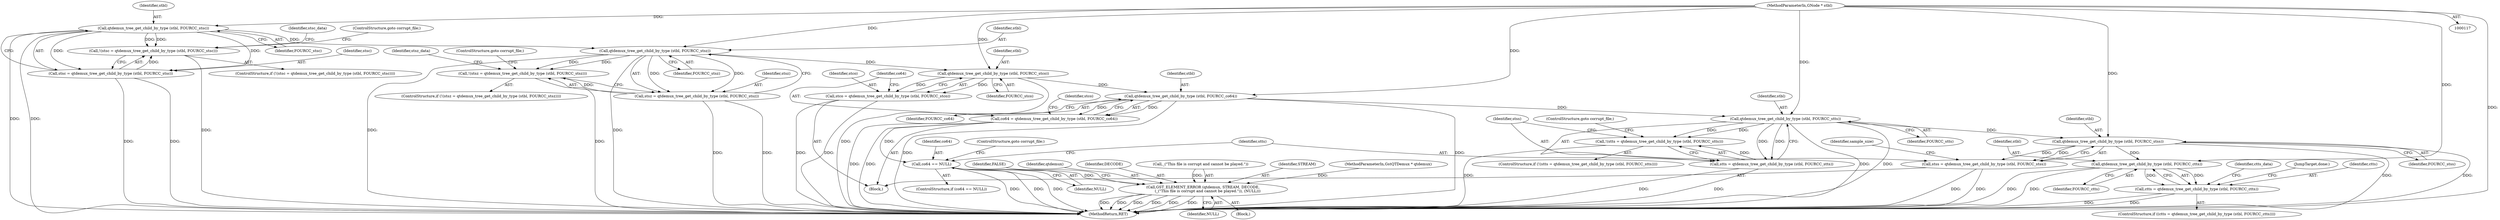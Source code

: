 digraph "0_gstreamer_bdc20b9baf13564d9a061343416395f8f9a92b53@pointer" {
"1000120" [label="(MethodParameterIn,GNode * stbl)"];
"1000149" [label="(Call,qtdemux_tree_get_child_by_type (stbl, FOURCC_stsc))"];
"1000146" [label="(Call,!(stsc = qtdemux_tree_get_child_by_type (stbl, FOURCC_stsc)))"];
"1000147" [label="(Call,stsc = qtdemux_tree_get_child_by_type (stbl, FOURCC_stsc))"];
"1000164" [label="(Call,qtdemux_tree_get_child_by_type (stbl, FOURCC_stsz))"];
"1000161" [label="(Call,!(stsz = qtdemux_tree_get_child_by_type (stbl, FOURCC_stsz)))"];
"1000162" [label="(Call,stsz = qtdemux_tree_get_child_by_type (stbl, FOURCC_stsz))"];
"1000177" [label="(Call,qtdemux_tree_get_child_by_type (stbl, FOURCC_stco))"];
"1000175" [label="(Call,stco = qtdemux_tree_get_child_by_type (stbl, FOURCC_stco))"];
"1000182" [label="(Call,qtdemux_tree_get_child_by_type (stbl, FOURCC_co64))"];
"1000180" [label="(Call,co64 = qtdemux_tree_get_child_by_type (stbl, FOURCC_co64))"];
"1000201" [label="(Call,co64 == NULL)"];
"1001035" [label="(Call,GST_ELEMENT_ERROR (qtdemux, STREAM, DECODE,\n        (_(\"This file is corrupt and cannot be played.\")), (NULL)))"];
"1000209" [label="(Call,qtdemux_tree_get_child_by_type (stbl, FOURCC_stts))"];
"1000206" [label="(Call,!(stts = qtdemux_tree_get_child_by_type (stbl, FOURCC_stts)))"];
"1000207" [label="(Call,stts = qtdemux_tree_get_child_by_type (stbl, FOURCC_stts))"];
"1000215" [label="(Call,qtdemux_tree_get_child_by_type (stbl, FOURCC_stss))"];
"1000213" [label="(Call,stss = qtdemux_tree_get_child_by_type (stbl, FOURCC_stss))"];
"1000943" [label="(Call,qtdemux_tree_get_child_by_type (stbl, FOURCC_ctts))"];
"1000941" [label="(Call,ctts = qtdemux_tree_get_child_by_type (stbl, FOURCC_ctts))"];
"1000949" [label="(Identifier,ctts_data)"];
"1000166" [label="(Identifier,FOURCC_stsz)"];
"1000160" [label="(ControlStructure,if (!(stsz = qtdemux_tree_get_child_by_type (stbl, FOURCC_stsz))))"];
"1000217" [label="(Identifier,FOURCC_stss)"];
"1000219" [label="(Identifier,sample_size)"];
"1000150" [label="(Identifier,stbl)"];
"1000163" [label="(Identifier,stsz)"];
"1000146" [label="(Call,!(stsc = qtdemux_tree_get_child_by_type (stbl, FOURCC_stsc)))"];
"1000202" [label="(Identifier,co64)"];
"1001041" [label="(Identifier,NULL)"];
"1000215" [label="(Call,qtdemux_tree_get_child_by_type (stbl, FOURCC_stss))"];
"1000161" [label="(Call,!(stsz = qtdemux_tree_get_child_by_type (stbl, FOURCC_stsz)))"];
"1001034" [label="(Block,)"];
"1000175" [label="(Call,stco = qtdemux_tree_get_child_by_type (stbl, FOURCC_stco))"];
"1000201" [label="(Call,co64 == NULL)"];
"1001035" [label="(Call,GST_ELEMENT_ERROR (qtdemux, STREAM, DECODE,\n        (_(\"This file is corrupt and cannot be played.\")), (NULL)))"];
"1000162" [label="(Call,stsz = qtdemux_tree_get_child_by_type (stbl, FOURCC_stsz))"];
"1001030" [label="(JumpTarget,done:)"];
"1001043" [label="(Identifier,FALSE)"];
"1000213" [label="(Call,stss = qtdemux_tree_get_child_by_type (stbl, FOURCC_stss))"];
"1000177" [label="(Call,qtdemux_tree_get_child_by_type (stbl, FOURCC_stco))"];
"1000176" [label="(Identifier,stco)"];
"1000169" [label="(Identifier,stsz_data)"];
"1000179" [label="(Identifier,FOURCC_stco)"];
"1000204" [label="(ControlStructure,goto corrupt_file;)"];
"1001036" [label="(Identifier,qtdemux)"];
"1001038" [label="(Identifier,DECODE)"];
"1001044" [label="(MethodReturn,RET)"];
"1000148" [label="(Identifier,stsc)"];
"1000209" [label="(Call,qtdemux_tree_get_child_by_type (stbl, FOURCC_stts))"];
"1000203" [label="(Identifier,NULL)"];
"1000211" [label="(Identifier,FOURCC_stts)"];
"1000214" [label="(Identifier,stss)"];
"1000216" [label="(Identifier,stbl)"];
"1000165" [label="(Identifier,stbl)"];
"1000942" [label="(Identifier,ctts)"];
"1000941" [label="(Call,ctts = qtdemux_tree_get_child_by_type (stbl, FOURCC_ctts))"];
"1000944" [label="(Identifier,stbl)"];
"1000181" [label="(Identifier,co64)"];
"1000154" [label="(Identifier,stsc_data)"];
"1000200" [label="(ControlStructure,if (co64 == NULL))"];
"1000167" [label="(ControlStructure,goto corrupt_file;)"];
"1001039" [label="(Call,_(\"This file is corrupt and cannot be played.\"))"];
"1000205" [label="(ControlStructure,if (!(stts = qtdemux_tree_get_child_by_type (stbl, FOURCC_stts))))"];
"1000206" [label="(Call,!(stts = qtdemux_tree_get_child_by_type (stbl, FOURCC_stts)))"];
"1000210" [label="(Identifier,stbl)"];
"1000149" [label="(Call,qtdemux_tree_get_child_by_type (stbl, FOURCC_stsc))"];
"1000121" [label="(Block,)"];
"1000945" [label="(Identifier,FOURCC_ctts)"];
"1000940" [label="(ControlStructure,if ((ctts = qtdemux_tree_get_child_by_type (stbl, FOURCC_ctts))))"];
"1000943" [label="(Call,qtdemux_tree_get_child_by_type (stbl, FOURCC_ctts))"];
"1000164" [label="(Call,qtdemux_tree_get_child_by_type (stbl, FOURCC_stsz))"];
"1000184" [label="(Identifier,FOURCC_co64)"];
"1000178" [label="(Identifier,stbl)"];
"1000182" [label="(Call,qtdemux_tree_get_child_by_type (stbl, FOURCC_co64))"];
"1000186" [label="(Identifier,stco)"];
"1000208" [label="(Identifier,stts)"];
"1000147" [label="(Call,stsc = qtdemux_tree_get_child_by_type (stbl, FOURCC_stsc))"];
"1000151" [label="(Identifier,FOURCC_stsc)"];
"1000145" [label="(ControlStructure,if (!(stsc = qtdemux_tree_get_child_by_type (stbl, FOURCC_stsc))))"];
"1000180" [label="(Call,co64 = qtdemux_tree_get_child_by_type (stbl, FOURCC_co64))"];
"1000183" [label="(Identifier,stbl)"];
"1000212" [label="(ControlStructure,goto corrupt_file;)"];
"1000152" [label="(ControlStructure,goto corrupt_file;)"];
"1000120" [label="(MethodParameterIn,GNode * stbl)"];
"1000207" [label="(Call,stts = qtdemux_tree_get_child_by_type (stbl, FOURCC_stts))"];
"1001037" [label="(Identifier,STREAM)"];
"1000118" [label="(MethodParameterIn,GstQTDemux * qtdemux)"];
"1000120" -> "1000117"  [label="AST: "];
"1000120" -> "1001044"  [label="DDG: "];
"1000120" -> "1000149"  [label="DDG: "];
"1000120" -> "1000164"  [label="DDG: "];
"1000120" -> "1000177"  [label="DDG: "];
"1000120" -> "1000182"  [label="DDG: "];
"1000120" -> "1000209"  [label="DDG: "];
"1000120" -> "1000215"  [label="DDG: "];
"1000120" -> "1000943"  [label="DDG: "];
"1000149" -> "1000147"  [label="AST: "];
"1000149" -> "1000151"  [label="CFG: "];
"1000150" -> "1000149"  [label="AST: "];
"1000151" -> "1000149"  [label="AST: "];
"1000147" -> "1000149"  [label="CFG: "];
"1000149" -> "1001044"  [label="DDG: "];
"1000149" -> "1001044"  [label="DDG: "];
"1000149" -> "1000146"  [label="DDG: "];
"1000149" -> "1000146"  [label="DDG: "];
"1000149" -> "1000147"  [label="DDG: "];
"1000149" -> "1000147"  [label="DDG: "];
"1000149" -> "1000164"  [label="DDG: "];
"1000146" -> "1000145"  [label="AST: "];
"1000146" -> "1000147"  [label="CFG: "];
"1000147" -> "1000146"  [label="AST: "];
"1000152" -> "1000146"  [label="CFG: "];
"1000154" -> "1000146"  [label="CFG: "];
"1000146" -> "1001044"  [label="DDG: "];
"1000147" -> "1000146"  [label="DDG: "];
"1000148" -> "1000147"  [label="AST: "];
"1000147" -> "1001044"  [label="DDG: "];
"1000147" -> "1001044"  [label="DDG: "];
"1000164" -> "1000162"  [label="AST: "];
"1000164" -> "1000166"  [label="CFG: "];
"1000165" -> "1000164"  [label="AST: "];
"1000166" -> "1000164"  [label="AST: "];
"1000162" -> "1000164"  [label="CFG: "];
"1000164" -> "1001044"  [label="DDG: "];
"1000164" -> "1001044"  [label="DDG: "];
"1000164" -> "1000161"  [label="DDG: "];
"1000164" -> "1000161"  [label="DDG: "];
"1000164" -> "1000162"  [label="DDG: "];
"1000164" -> "1000162"  [label="DDG: "];
"1000164" -> "1000177"  [label="DDG: "];
"1000161" -> "1000160"  [label="AST: "];
"1000161" -> "1000162"  [label="CFG: "];
"1000162" -> "1000161"  [label="AST: "];
"1000167" -> "1000161"  [label="CFG: "];
"1000169" -> "1000161"  [label="CFG: "];
"1000161" -> "1001044"  [label="DDG: "];
"1000162" -> "1000161"  [label="DDG: "];
"1000163" -> "1000162"  [label="AST: "];
"1000162" -> "1001044"  [label="DDG: "];
"1000162" -> "1001044"  [label="DDG: "];
"1000177" -> "1000175"  [label="AST: "];
"1000177" -> "1000179"  [label="CFG: "];
"1000178" -> "1000177"  [label="AST: "];
"1000179" -> "1000177"  [label="AST: "];
"1000175" -> "1000177"  [label="CFG: "];
"1000177" -> "1001044"  [label="DDG: "];
"1000177" -> "1000175"  [label="DDG: "];
"1000177" -> "1000175"  [label="DDG: "];
"1000177" -> "1000182"  [label="DDG: "];
"1000175" -> "1000121"  [label="AST: "];
"1000176" -> "1000175"  [label="AST: "];
"1000181" -> "1000175"  [label="CFG: "];
"1000175" -> "1001044"  [label="DDG: "];
"1000175" -> "1001044"  [label="DDG: "];
"1000182" -> "1000180"  [label="AST: "];
"1000182" -> "1000184"  [label="CFG: "];
"1000183" -> "1000182"  [label="AST: "];
"1000184" -> "1000182"  [label="AST: "];
"1000180" -> "1000182"  [label="CFG: "];
"1000182" -> "1001044"  [label="DDG: "];
"1000182" -> "1001044"  [label="DDG: "];
"1000182" -> "1000180"  [label="DDG: "];
"1000182" -> "1000180"  [label="DDG: "];
"1000182" -> "1000209"  [label="DDG: "];
"1000180" -> "1000121"  [label="AST: "];
"1000181" -> "1000180"  [label="AST: "];
"1000186" -> "1000180"  [label="CFG: "];
"1000180" -> "1001044"  [label="DDG: "];
"1000180" -> "1001044"  [label="DDG: "];
"1000180" -> "1000201"  [label="DDG: "];
"1000201" -> "1000200"  [label="AST: "];
"1000201" -> "1000203"  [label="CFG: "];
"1000202" -> "1000201"  [label="AST: "];
"1000203" -> "1000201"  [label="AST: "];
"1000204" -> "1000201"  [label="CFG: "];
"1000208" -> "1000201"  [label="CFG: "];
"1000201" -> "1001044"  [label="DDG: "];
"1000201" -> "1001044"  [label="DDG: "];
"1000201" -> "1001044"  [label="DDG: "];
"1000201" -> "1001035"  [label="DDG: "];
"1001035" -> "1001034"  [label="AST: "];
"1001035" -> "1001041"  [label="CFG: "];
"1001036" -> "1001035"  [label="AST: "];
"1001037" -> "1001035"  [label="AST: "];
"1001038" -> "1001035"  [label="AST: "];
"1001039" -> "1001035"  [label="AST: "];
"1001041" -> "1001035"  [label="AST: "];
"1001043" -> "1001035"  [label="CFG: "];
"1001035" -> "1001044"  [label="DDG: "];
"1001035" -> "1001044"  [label="DDG: "];
"1001035" -> "1001044"  [label="DDG: "];
"1001035" -> "1001044"  [label="DDG: "];
"1001035" -> "1001044"  [label="DDG: "];
"1001035" -> "1001044"  [label="DDG: "];
"1000118" -> "1001035"  [label="DDG: "];
"1001039" -> "1001035"  [label="DDG: "];
"1000209" -> "1000207"  [label="AST: "];
"1000209" -> "1000211"  [label="CFG: "];
"1000210" -> "1000209"  [label="AST: "];
"1000211" -> "1000209"  [label="AST: "];
"1000207" -> "1000209"  [label="CFG: "];
"1000209" -> "1001044"  [label="DDG: "];
"1000209" -> "1001044"  [label="DDG: "];
"1000209" -> "1000206"  [label="DDG: "];
"1000209" -> "1000206"  [label="DDG: "];
"1000209" -> "1000207"  [label="DDG: "];
"1000209" -> "1000207"  [label="DDG: "];
"1000209" -> "1000215"  [label="DDG: "];
"1000206" -> "1000205"  [label="AST: "];
"1000206" -> "1000207"  [label="CFG: "];
"1000207" -> "1000206"  [label="AST: "];
"1000212" -> "1000206"  [label="CFG: "];
"1000214" -> "1000206"  [label="CFG: "];
"1000206" -> "1001044"  [label="DDG: "];
"1000207" -> "1000206"  [label="DDG: "];
"1000208" -> "1000207"  [label="AST: "];
"1000207" -> "1001044"  [label="DDG: "];
"1000207" -> "1001044"  [label="DDG: "];
"1000215" -> "1000213"  [label="AST: "];
"1000215" -> "1000217"  [label="CFG: "];
"1000216" -> "1000215"  [label="AST: "];
"1000217" -> "1000215"  [label="AST: "];
"1000213" -> "1000215"  [label="CFG: "];
"1000215" -> "1001044"  [label="DDG: "];
"1000215" -> "1001044"  [label="DDG: "];
"1000215" -> "1000213"  [label="DDG: "];
"1000215" -> "1000213"  [label="DDG: "];
"1000215" -> "1000943"  [label="DDG: "];
"1000213" -> "1000121"  [label="AST: "];
"1000214" -> "1000213"  [label="AST: "];
"1000219" -> "1000213"  [label="CFG: "];
"1000213" -> "1001044"  [label="DDG: "];
"1000213" -> "1001044"  [label="DDG: "];
"1000943" -> "1000941"  [label="AST: "];
"1000943" -> "1000945"  [label="CFG: "];
"1000944" -> "1000943"  [label="AST: "];
"1000945" -> "1000943"  [label="AST: "];
"1000941" -> "1000943"  [label="CFG: "];
"1000943" -> "1001044"  [label="DDG: "];
"1000943" -> "1001044"  [label="DDG: "];
"1000943" -> "1000941"  [label="DDG: "];
"1000943" -> "1000941"  [label="DDG: "];
"1000941" -> "1000940"  [label="AST: "];
"1000942" -> "1000941"  [label="AST: "];
"1000949" -> "1000941"  [label="CFG: "];
"1001030" -> "1000941"  [label="CFG: "];
"1000941" -> "1001044"  [label="DDG: "];
"1000941" -> "1001044"  [label="DDG: "];
}
